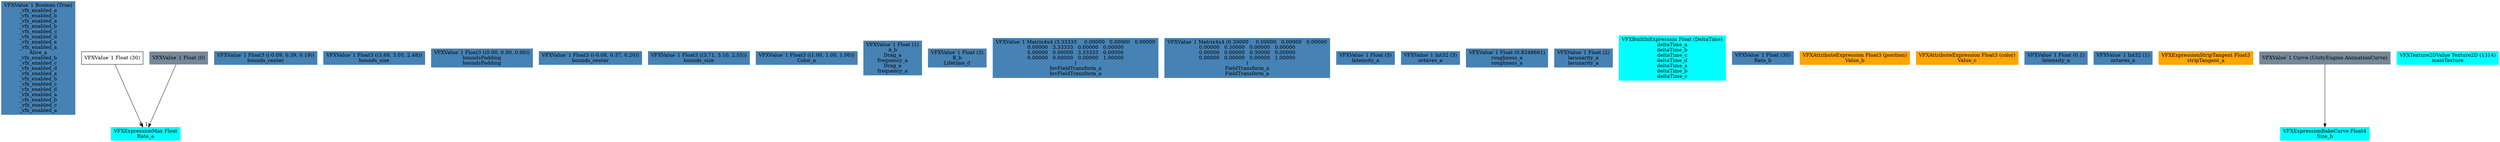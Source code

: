 digraph G {
node0 [shape="box" color="steelblue" style="filled" label="VFXValue`1 Boolean (True)
_vfx_enabled_a
_vfx_enabled_b
_vfx_enabled_a
_vfx_enabled_b
_vfx_enabled_c
_vfx_enabled_d
_vfx_enabled_e
_vfx_enabled_a
Alive_a
_vfx_enabled_b
_vfx_enabled_c
_vfx_enabled_d
_vfx_enabled_a
_vfx_enabled_b
_vfx_enabled_c
_vfx_enabled_d
_vfx_enabled_a
_vfx_enabled_b
_vfx_enabled_c
_vfx_enabled_a"]
node1 [shape="box" color="cyan" style="filled" label="VFXExpressionMax Float
Rate_a"]
node2 [shape="box" label="VFXValue`1 Float (30)"]
node3 [shape="box" color="lightslategray" style="filled" label="VFXValue`1 Float (0)"]
node4 [shape="box" color="steelblue" style="filled" label="VFXValue`1 Float3 ((-0.09, 0.39, 0.19))
bounds_center"]
node5 [shape="box" color="steelblue" style="filled" label="VFXValue`1 Float3 ((3.69, 3.05, 2.48))
bounds_size"]
node6 [shape="box" color="steelblue" style="filled" label="VFXValue`1 Float3 ((0.00, 0.00, 0.00))
boundsPadding
boundsPadding"]
node7 [shape="box" color="steelblue" style="filled" label="VFXValue`1 Float3 ((-0.08, 0.37, 0.20))
bounds_center"]
node8 [shape="box" color="steelblue" style="filled" label="VFXValue`1 Float3 ((3.71, 3.10, 2.55))
bounds_size"]
node9 [shape="box" color="steelblue" style="filled" label="VFXValue`1 Float3 ((1.00, 1.00, 1.00))
Color_a"]
node10 [shape="box" color="steelblue" style="filled" label="VFXValue`1 Float (1)
A_b
Drag_a
frequency_a
Drag_a
frequency_a"]
node11 [shape="box" color="steelblue" style="filled" label="VFXValue`1 Float (3)
B_b
Lifetime_d"]
node12 [shape="box" color="steelblue" style="filled" label="VFXValue`1 Matrix4x4 (3.33333	0.00000	0.00000	0.00000
0.00000	3.33333	0.00000	0.00000
0.00000	0.00000	3.33333	0.00000
0.00000	0.00000	0.00000	1.00000
)
InvFieldTransform_a
InvFieldTransform_a"]
node13 [shape="box" color="steelblue" style="filled" label="VFXValue`1 Matrix4x4 (0.30000	0.00000	0.00000	0.00000
0.00000	0.30000	0.00000	0.00000
0.00000	0.00000	0.30000	0.00000
0.00000	0.00000	0.00000	1.00000
)
FieldTransform_a
FieldTransform_a"]
node14 [shape="box" color="steelblue" style="filled" label="VFXValue`1 Float (5)
Intensity_a"]
node15 [shape="box" color="steelblue" style="filled" label="VFXValue`1 Int32 (3)
octaves_a"]
node16 [shape="box" color="steelblue" style="filled" label="VFXValue`1 Float (0.8348661)
roughness_a
roughness_a"]
node17 [shape="box" color="steelblue" style="filled" label="VFXValue`1 Float (2)
lacunarity_a
lacunarity_a"]
node18 [shape="box" color="cyan" style="filled" label="VFXBuiltInExpression Float (DeltaTime)
deltaTime_a
deltaTime_b
deltaTime_c
deltaTime_d
deltaTime_a
deltaTime_b
deltaTime_c"]
node19 [shape="box" color="steelblue" style="filled" label="VFXValue`1 Float (30)
Rate_b"]
node20 [shape="box" color="orange" style="filled" label="VFXAttributeExpression Float3 (position)
Value_b"]
node21 [shape="box" color="orange" style="filled" label="VFXAttributeExpression Float3 (color)
Value_c"]
node22 [shape="box" color="steelblue" style="filled" label="VFXValue`1 Float (0.1)
Intensity_a"]
node23 [shape="box" color="steelblue" style="filled" label="VFXValue`1 Int32 (1)
octaves_a"]
node24 [shape="box" color="orange" style="filled" label="VFXExpressionStripTangent Float3
stripTangent_a"]
node25 [shape="box" color="cyan" style="filled" label="VFXExpressionBakeCurve Float4
Size_b"]
node26 [shape="box" color="lightslategray" style="filled" label="VFXValue`1 Curve (UnityEngine.AnimationCurve)"]
node27 [shape="box" color="cyan" style="filled" label="VFXTexture2DValue Texture2D (1314)
mainTexture"]
node2 -> node1 [headlabel="0"]
node3 -> node1 [headlabel="1"]
node26 -> node25 
}
